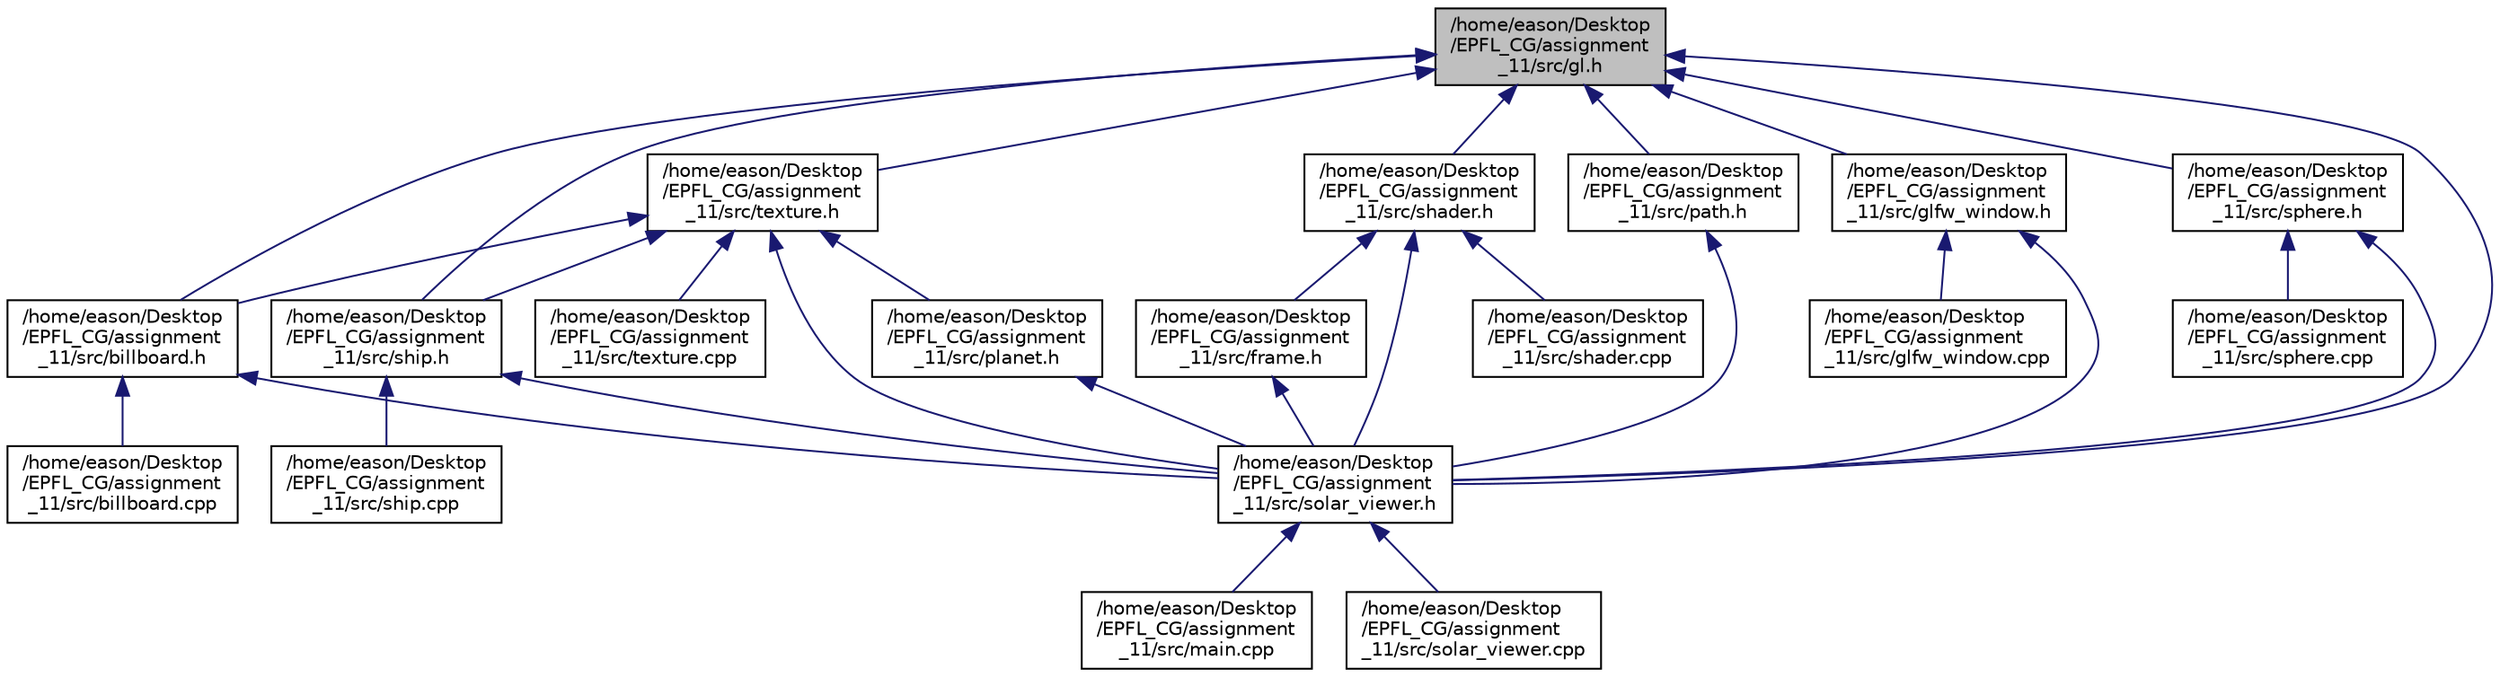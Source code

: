 digraph "/home/eason/Desktop/EPFL_CG/assignment_11/src/gl.h"
{
  edge [fontname="Helvetica",fontsize="10",labelfontname="Helvetica",labelfontsize="10"];
  node [fontname="Helvetica",fontsize="10",shape=record];
  Node1 [label="/home/eason/Desktop\l/EPFL_CG/assignment\l_11/src/gl.h",height=0.2,width=0.4,color="black", fillcolor="grey75", style="filled", fontcolor="black"];
  Node1 -> Node2 [dir="back",color="midnightblue",fontsize="10",style="solid",fontname="Helvetica"];
  Node2 [label="/home/eason/Desktop\l/EPFL_CG/assignment\l_11/src/billboard.h",height=0.2,width=0.4,color="black", fillcolor="white", style="filled",URL="$billboard_8h.html"];
  Node2 -> Node3 [dir="back",color="midnightblue",fontsize="10",style="solid",fontname="Helvetica"];
  Node3 [label="/home/eason/Desktop\l/EPFL_CG/assignment\l_11/src/billboard.cpp",height=0.2,width=0.4,color="black", fillcolor="white", style="filled",URL="$billboard_8cpp.html"];
  Node2 -> Node4 [dir="back",color="midnightblue",fontsize="10",style="solid",fontname="Helvetica"];
  Node4 [label="/home/eason/Desktop\l/EPFL_CG/assignment\l_11/src/solar_viewer.h",height=0.2,width=0.4,color="black", fillcolor="white", style="filled",URL="$solar__viewer_8h.html"];
  Node4 -> Node5 [dir="back",color="midnightblue",fontsize="10",style="solid",fontname="Helvetica"];
  Node5 [label="/home/eason/Desktop\l/EPFL_CG/assignment\l_11/src/main.cpp",height=0.2,width=0.4,color="black", fillcolor="white", style="filled",URL="$main_8cpp.html"];
  Node4 -> Node6 [dir="back",color="midnightblue",fontsize="10",style="solid",fontname="Helvetica"];
  Node6 [label="/home/eason/Desktop\l/EPFL_CG/assignment\l_11/src/solar_viewer.cpp",height=0.2,width=0.4,color="black", fillcolor="white", style="filled",URL="$solar__viewer_8cpp.html"];
  Node1 -> Node7 [dir="back",color="midnightblue",fontsize="10",style="solid",fontname="Helvetica"];
  Node7 [label="/home/eason/Desktop\l/EPFL_CG/assignment\l_11/src/texture.h",height=0.2,width=0.4,color="black", fillcolor="white", style="filled",URL="$texture_8h.html"];
  Node7 -> Node2 [dir="back",color="midnightblue",fontsize="10",style="solid",fontname="Helvetica"];
  Node7 -> Node4 [dir="back",color="midnightblue",fontsize="10",style="solid",fontname="Helvetica"];
  Node7 -> Node8 [dir="back",color="midnightblue",fontsize="10",style="solid",fontname="Helvetica"];
  Node8 [label="/home/eason/Desktop\l/EPFL_CG/assignment\l_11/src/planet.h",height=0.2,width=0.4,color="black", fillcolor="white", style="filled",URL="$planet_8h.html"];
  Node8 -> Node4 [dir="back",color="midnightblue",fontsize="10",style="solid",fontname="Helvetica"];
  Node7 -> Node9 [dir="back",color="midnightblue",fontsize="10",style="solid",fontname="Helvetica"];
  Node9 [label="/home/eason/Desktop\l/EPFL_CG/assignment\l_11/src/ship.h",height=0.2,width=0.4,color="black", fillcolor="white", style="filled",URL="$ship_8h.html"];
  Node9 -> Node4 [dir="back",color="midnightblue",fontsize="10",style="solid",fontname="Helvetica"];
  Node9 -> Node10 [dir="back",color="midnightblue",fontsize="10",style="solid",fontname="Helvetica"];
  Node10 [label="/home/eason/Desktop\l/EPFL_CG/assignment\l_11/src/ship.cpp",height=0.2,width=0.4,color="black", fillcolor="white", style="filled",URL="$ship_8cpp.html"];
  Node7 -> Node11 [dir="back",color="midnightblue",fontsize="10",style="solid",fontname="Helvetica"];
  Node11 [label="/home/eason/Desktop\l/EPFL_CG/assignment\l_11/src/texture.cpp",height=0.2,width=0.4,color="black", fillcolor="white", style="filled",URL="$texture_8cpp.html"];
  Node1 -> Node12 [dir="back",color="midnightblue",fontsize="10",style="solid",fontname="Helvetica"];
  Node12 [label="/home/eason/Desktop\l/EPFL_CG/assignment\l_11/src/shader.h",height=0.2,width=0.4,color="black", fillcolor="white", style="filled",URL="$shader_8h.html"];
  Node12 -> Node13 [dir="back",color="midnightblue",fontsize="10",style="solid",fontname="Helvetica"];
  Node13 [label="/home/eason/Desktop\l/EPFL_CG/assignment\l_11/src/frame.h",height=0.2,width=0.4,color="black", fillcolor="white", style="filled",URL="$frame_8h.html"];
  Node13 -> Node4 [dir="back",color="midnightblue",fontsize="10",style="solid",fontname="Helvetica"];
  Node12 -> Node4 [dir="back",color="midnightblue",fontsize="10",style="solid",fontname="Helvetica"];
  Node12 -> Node14 [dir="back",color="midnightblue",fontsize="10",style="solid",fontname="Helvetica"];
  Node14 [label="/home/eason/Desktop\l/EPFL_CG/assignment\l_11/src/shader.cpp",height=0.2,width=0.4,color="black", fillcolor="white", style="filled",URL="$shader_8cpp.html"];
  Node1 -> Node15 [dir="back",color="midnightblue",fontsize="10",style="solid",fontname="Helvetica"];
  Node15 [label="/home/eason/Desktop\l/EPFL_CG/assignment\l_11/src/glfw_window.h",height=0.2,width=0.4,color="black", fillcolor="white", style="filled",URL="$glfw__window_8h.html"];
  Node15 -> Node16 [dir="back",color="midnightblue",fontsize="10",style="solid",fontname="Helvetica"];
  Node16 [label="/home/eason/Desktop\l/EPFL_CG/assignment\l_11/src/glfw_window.cpp",height=0.2,width=0.4,color="black", fillcolor="white", style="filled",URL="$glfw__window_8cpp.html"];
  Node15 -> Node4 [dir="back",color="midnightblue",fontsize="10",style="solid",fontname="Helvetica"];
  Node1 -> Node4 [dir="back",color="midnightblue",fontsize="10",style="solid",fontname="Helvetica"];
  Node1 -> Node17 [dir="back",color="midnightblue",fontsize="10",style="solid",fontname="Helvetica"];
  Node17 [label="/home/eason/Desktop\l/EPFL_CG/assignment\l_11/src/sphere.h",height=0.2,width=0.4,color="black", fillcolor="white", style="filled",URL="$sphere_8h.html"];
  Node17 -> Node4 [dir="back",color="midnightblue",fontsize="10",style="solid",fontname="Helvetica"];
  Node17 -> Node18 [dir="back",color="midnightblue",fontsize="10",style="solid",fontname="Helvetica"];
  Node18 [label="/home/eason/Desktop\l/EPFL_CG/assignment\l_11/src/sphere.cpp",height=0.2,width=0.4,color="black", fillcolor="white", style="filled",URL="$sphere_8cpp.html"];
  Node1 -> Node9 [dir="back",color="midnightblue",fontsize="10",style="solid",fontname="Helvetica"];
  Node1 -> Node19 [dir="back",color="midnightblue",fontsize="10",style="solid",fontname="Helvetica"];
  Node19 [label="/home/eason/Desktop\l/EPFL_CG/assignment\l_11/src/path.h",height=0.2,width=0.4,color="black", fillcolor="white", style="filled",URL="$path_8h.html"];
  Node19 -> Node4 [dir="back",color="midnightblue",fontsize="10",style="solid",fontname="Helvetica"];
}

